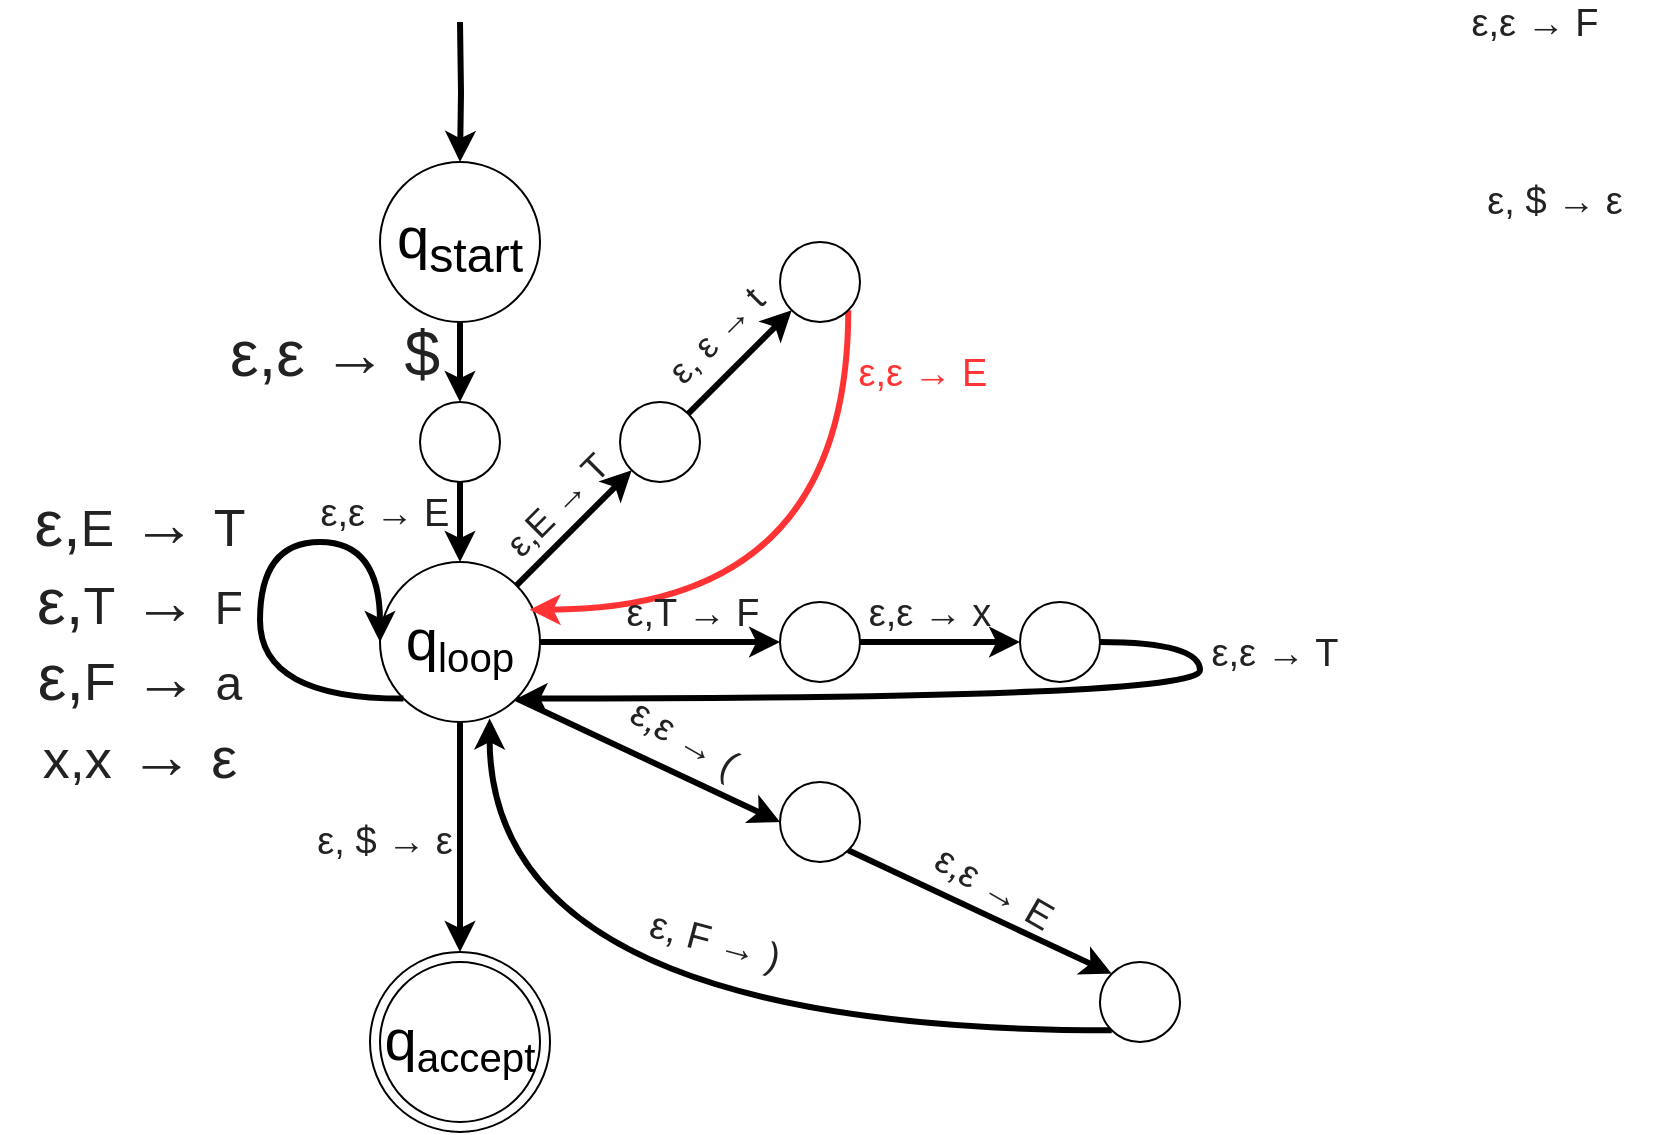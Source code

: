 <mxfile version="13.10.9" type="device"><diagram id="Hs0gJ2qPwZgNIryJ_9iU" name="Page-1"><mxGraphModel dx="1038" dy="548" grid="1" gridSize="10" guides="1" tooltips="1" connect="1" arrows="1" fold="1" page="1" pageScale="1" pageWidth="827" pageHeight="1169" math="0" shadow="0"><root><mxCell id="0"/><mxCell id="1" parent="0"/><mxCell id="V0c5DfcdGoESUrTI2VUB-137" value="" style="ellipse;whiteSpace=wrap;html=1;aspect=fixed;" vertex="1" parent="1"><mxGeometry x="195" y="475" width="90" height="90" as="geometry"/></mxCell><mxCell id="V0c5DfcdGoESUrTI2VUB-134" value="&lt;font style=&quot;font-size: 29px&quot;&gt;q&lt;/font&gt;&lt;font style=&quot;font-size: 24.167px&quot;&gt;&lt;sub&gt;accept&lt;/sub&gt;&lt;/font&gt;" style="ellipse;whiteSpace=wrap;html=1;aspect=fixed;" vertex="1" parent="1"><mxGeometry x="200" y="480" width="80" height="80" as="geometry"/></mxCell><mxCell id="V0c5DfcdGoESUrTI2VUB-150" style="edgeStyle=orthogonalEdgeStyle;rounded=0;orthogonalLoop=1;jettySize=auto;html=1;exitX=0.5;exitY=1;exitDx=0;exitDy=0;entryX=0.5;entryY=0;entryDx=0;entryDy=0;strokeWidth=3;" edge="1" parent="1" source="V0c5DfcdGoESUrTI2VUB-135" target="V0c5DfcdGoESUrTI2VUB-137"><mxGeometry relative="1" as="geometry"/></mxCell><mxCell id="V0c5DfcdGoESUrTI2VUB-151" style="rounded=0;orthogonalLoop=1;jettySize=auto;html=1;exitX=1;exitY=0;exitDx=0;exitDy=0;entryX=0;entryY=1;entryDx=0;entryDy=0;strokeWidth=3;" edge="1" parent="1" source="V0c5DfcdGoESUrTI2VUB-135" target="V0c5DfcdGoESUrTI2VUB-141"><mxGeometry relative="1" as="geometry"/></mxCell><mxCell id="V0c5DfcdGoESUrTI2VUB-154" style="edgeStyle=none;rounded=0;orthogonalLoop=1;jettySize=auto;html=1;exitX=1;exitY=0.5;exitDx=0;exitDy=0;entryX=0;entryY=0.5;entryDx=0;entryDy=0;strokeWidth=3;" edge="1" parent="1" source="V0c5DfcdGoESUrTI2VUB-135" target="V0c5DfcdGoESUrTI2VUB-139"><mxGeometry relative="1" as="geometry"/></mxCell><mxCell id="V0c5DfcdGoESUrTI2VUB-159" style="orthogonalLoop=1;jettySize=auto;html=1;exitX=1;exitY=1;exitDx=0;exitDy=0;entryX=0;entryY=0.5;entryDx=0;entryDy=0;strokeWidth=3;" edge="1" parent="1" source="V0c5DfcdGoESUrTI2VUB-135" target="V0c5DfcdGoESUrTI2VUB-144"><mxGeometry relative="1" as="geometry"/></mxCell><mxCell id="V0c5DfcdGoESUrTI2VUB-135" value="&lt;font style=&quot;font-size: 29px&quot;&gt;q&lt;/font&gt;&lt;font style=&quot;font-size: 24.167px&quot;&gt;&lt;sub&gt;loop&lt;/sub&gt;&lt;/font&gt;" style="ellipse;whiteSpace=wrap;html=1;aspect=fixed;" vertex="1" parent="1"><mxGeometry x="200" y="280" width="80" height="80" as="geometry"/></mxCell><mxCell id="V0c5DfcdGoESUrTI2VUB-148" style="edgeStyle=orthogonalEdgeStyle;rounded=0;orthogonalLoop=1;jettySize=auto;html=1;exitX=0.5;exitY=1;exitDx=0;exitDy=0;entryX=0.5;entryY=0;entryDx=0;entryDy=0;strokeWidth=3;" edge="1" parent="1" source="V0c5DfcdGoESUrTI2VUB-136" target="V0c5DfcdGoESUrTI2VUB-138"><mxGeometry relative="1" as="geometry"/></mxCell><mxCell id="V0c5DfcdGoESUrTI2VUB-136" value="&lt;font style=&quot;font-size: 29px&quot;&gt;q&lt;sub&gt;start&lt;/sub&gt;&lt;/font&gt;" style="ellipse;whiteSpace=wrap;html=1;aspect=fixed;" vertex="1" parent="1"><mxGeometry x="200" y="80" width="80" height="80" as="geometry"/></mxCell><mxCell id="V0c5DfcdGoESUrTI2VUB-149" style="edgeStyle=orthogonalEdgeStyle;rounded=0;orthogonalLoop=1;jettySize=auto;html=1;exitX=0.5;exitY=1;exitDx=0;exitDy=0;entryX=0.5;entryY=0;entryDx=0;entryDy=0;strokeWidth=3;" edge="1" parent="1" source="V0c5DfcdGoESUrTI2VUB-138" target="V0c5DfcdGoESUrTI2VUB-135"><mxGeometry relative="1" as="geometry"/></mxCell><mxCell id="V0c5DfcdGoESUrTI2VUB-138" value="" style="ellipse;whiteSpace=wrap;html=1;aspect=fixed;" vertex="1" parent="1"><mxGeometry x="220" y="200" width="40" height="40" as="geometry"/></mxCell><mxCell id="V0c5DfcdGoESUrTI2VUB-155" style="edgeStyle=none;rounded=0;orthogonalLoop=1;jettySize=auto;html=1;exitX=1;exitY=0.5;exitDx=0;exitDy=0;entryX=0;entryY=0.5;entryDx=0;entryDy=0;strokeWidth=3;" edge="1" parent="1" source="V0c5DfcdGoESUrTI2VUB-139" target="V0c5DfcdGoESUrTI2VUB-143"><mxGeometry relative="1" as="geometry"/></mxCell><mxCell id="V0c5DfcdGoESUrTI2VUB-139" value="" style="ellipse;whiteSpace=wrap;html=1;aspect=fixed;" vertex="1" parent="1"><mxGeometry x="400" y="300" width="40" height="40" as="geometry"/></mxCell><mxCell id="V0c5DfcdGoESUrTI2VUB-153" style="edgeStyle=orthogonalEdgeStyle;rounded=0;orthogonalLoop=1;jettySize=auto;html=1;exitX=1;exitY=1;exitDx=0;exitDy=0;entryX=0.935;entryY=0.298;entryDx=0;entryDy=0;strokeWidth=3;curved=1;entryPerimeter=0;strokeColor=#FF3333;" edge="1" parent="1" source="V0c5DfcdGoESUrTI2VUB-140" target="V0c5DfcdGoESUrTI2VUB-135"><mxGeometry relative="1" as="geometry"><Array as="points"><mxPoint x="434" y="304"/></Array></mxGeometry></mxCell><mxCell id="V0c5DfcdGoESUrTI2VUB-140" value="" style="ellipse;whiteSpace=wrap;html=1;aspect=fixed;" vertex="1" parent="1"><mxGeometry x="400" y="120" width="40" height="40" as="geometry"/></mxCell><mxCell id="V0c5DfcdGoESUrTI2VUB-152" style="edgeStyle=none;rounded=0;orthogonalLoop=1;jettySize=auto;html=1;exitX=1;exitY=0;exitDx=0;exitDy=0;entryX=0;entryY=1;entryDx=0;entryDy=0;strokeWidth=3;" edge="1" parent="1" source="V0c5DfcdGoESUrTI2VUB-141" target="V0c5DfcdGoESUrTI2VUB-140"><mxGeometry relative="1" as="geometry"/></mxCell><mxCell id="V0c5DfcdGoESUrTI2VUB-141" value="" style="ellipse;whiteSpace=wrap;html=1;aspect=fixed;" vertex="1" parent="1"><mxGeometry x="320" y="200" width="40" height="40" as="geometry"/></mxCell><mxCell id="V0c5DfcdGoESUrTI2VUB-156" style="edgeStyle=orthogonalEdgeStyle;rounded=0;orthogonalLoop=1;jettySize=auto;html=1;exitX=1;exitY=0;exitDx=0;exitDy=0;entryX=1;entryY=1;entryDx=0;entryDy=0;strokeWidth=3;curved=1;" edge="1" parent="1" source="V0c5DfcdGoESUrTI2VUB-186" target="V0c5DfcdGoESUrTI2VUB-135"><mxGeometry relative="1" as="geometry"><Array as="points"><mxPoint x="610" y="320"/><mxPoint x="610" y="348"/></Array></mxGeometry></mxCell><mxCell id="V0c5DfcdGoESUrTI2VUB-143" value="" style="ellipse;whiteSpace=wrap;html=1;aspect=fixed;" vertex="1" parent="1"><mxGeometry x="520" y="300" width="40" height="40" as="geometry"/></mxCell><mxCell id="V0c5DfcdGoESUrTI2VUB-160" style="edgeStyle=none;orthogonalLoop=1;jettySize=auto;html=1;exitX=1;exitY=1;exitDx=0;exitDy=0;entryX=0;entryY=0;entryDx=0;entryDy=0;strokeWidth=3;" edge="1" parent="1" source="V0c5DfcdGoESUrTI2VUB-144" target="V0c5DfcdGoESUrTI2VUB-147"><mxGeometry relative="1" as="geometry"/></mxCell><mxCell id="V0c5DfcdGoESUrTI2VUB-144" value="" style="ellipse;whiteSpace=wrap;html=1;aspect=fixed;" vertex="1" parent="1"><mxGeometry x="400" y="390" width="40" height="40" as="geometry"/></mxCell><mxCell id="V0c5DfcdGoESUrTI2VUB-146" style="edgeStyle=orthogonalEdgeStyle;rounded=0;orthogonalLoop=1;jettySize=auto;html=1;exitX=0.5;exitY=1;exitDx=0;exitDy=0;" edge="1" parent="1" source="V0c5DfcdGoESUrTI2VUB-140" target="V0c5DfcdGoESUrTI2VUB-140"><mxGeometry relative="1" as="geometry"/></mxCell><mxCell id="V0c5DfcdGoESUrTI2VUB-158" style="edgeStyle=orthogonalEdgeStyle;curved=1;rounded=0;orthogonalLoop=1;jettySize=auto;html=1;exitX=0;exitY=1;exitDx=0;exitDy=0;entryX=0.685;entryY=0.978;entryDx=0;entryDy=0;entryPerimeter=0;strokeWidth=3;" edge="1" parent="1" source="V0c5DfcdGoESUrTI2VUB-147" target="V0c5DfcdGoESUrTI2VUB-135"><mxGeometry relative="1" as="geometry"/></mxCell><mxCell id="V0c5DfcdGoESUrTI2VUB-147" value="" style="ellipse;whiteSpace=wrap;html=1;aspect=fixed;" vertex="1" parent="1"><mxGeometry x="560" y="480" width="40" height="40" as="geometry"/></mxCell><mxCell id="V0c5DfcdGoESUrTI2VUB-162" style="edgeStyle=orthogonalEdgeStyle;rounded=0;orthogonalLoop=1;jettySize=auto;html=1;strokeWidth=3;entryX=0.5;entryY=0;entryDx=0;entryDy=0;" edge="1" parent="1" target="V0c5DfcdGoESUrTI2VUB-136"><mxGeometry relative="1" as="geometry"><mxPoint x="240" y="10" as="sourcePoint"/><mxPoint x="220" y="60" as="targetPoint"/></mxGeometry></mxCell><mxCell id="V0c5DfcdGoESUrTI2VUB-167" style="edgeStyle=orthogonalEdgeStyle;curved=1;orthogonalLoop=1;jettySize=auto;html=1;exitX=0;exitY=1;exitDx=0;exitDy=0;entryX=0;entryY=0.5;entryDx=0;entryDy=0;strokeWidth=3;" edge="1" parent="1" source="V0c5DfcdGoESUrTI2VUB-135" target="V0c5DfcdGoESUrTI2VUB-135"><mxGeometry relative="1" as="geometry"><Array as="points"><mxPoint x="140" y="348"/><mxPoint x="140" y="270"/><mxPoint x="200" y="270"/></Array></mxGeometry></mxCell><mxCell id="V0c5DfcdGoESUrTI2VUB-168" value="&lt;div style=&quot;text-align: center&quot;&gt;&lt;span style=&quot;color: rgb(34 , 34 , 34) ; font-family: &amp;#34;google sans&amp;#34; , &amp;#34;arial&amp;#34; , sans-serif ; font-size: 32px ; text-align: left&quot;&gt;ε,&lt;/span&gt;&lt;font color=&quot;#222222&quot; face=&quot;google sans, arial, sans-serif&quot;&gt;&lt;span style=&quot;font-size: 32px&quot;&gt;ε &lt;/span&gt;&lt;span style=&quot;font-size: 32px&quot;&gt;→ $&lt;/span&gt;&lt;/font&gt;&lt;/div&gt;&lt;font color=&quot;#222222&quot; face=&quot;google sans, arial, sans-serif&quot;&gt;&lt;span style=&quot;font-size: 32px&quot;&gt;&amp;nbsp;&lt;/span&gt;&lt;/font&gt;" style="text;html=1;strokeColor=none;fillColor=none;align=center;verticalAlign=middle;whiteSpace=wrap;rounded=0;" vertex="1" parent="1"><mxGeometry x="120" y="190" width="115" height="10" as="geometry"/></mxCell><mxCell id="V0c5DfcdGoESUrTI2VUB-170" value="&lt;div style=&quot;text-align: center&quot;&gt;&lt;span style=&quot;color: rgb(34 , 34 , 34) ; font-family: &amp;#34;google sans&amp;#34; , &amp;#34;arial&amp;#34; , sans-serif ; font-size: 32px ; text-align: left&quot;&gt;ε,&lt;/span&gt;&lt;span style=&quot;color: rgb(34 , 34 , 34) ; font-family: &amp;#34;google sans&amp;#34; , &amp;#34;arial&amp;#34; , sans-serif ; text-align: left&quot;&gt;&lt;font style=&quot;font-size: 25px&quot;&gt;E&lt;/font&gt;&lt;/span&gt;&lt;font color=&quot;#222222&quot; face=&quot;google sans, arial, sans-serif&quot;&gt;&lt;span style=&quot;font-size: 32px&quot;&gt;&amp;nbsp;&lt;/span&gt;&lt;span style=&quot;font-size: 32px&quot;&gt;→ &lt;/span&gt;&lt;font style=&quot;font-size: 26px&quot;&gt;T&lt;/font&gt;&lt;/font&gt;&lt;/div&gt;&lt;div style=&quot;text-align: center&quot;&gt;&lt;span style=&quot;color: rgb(34 , 34 , 34) ; font-family: &amp;#34;google sans&amp;#34; , &amp;#34;arial&amp;#34; , sans-serif ; font-size: 32px ; text-align: left&quot;&gt;ε,&lt;/span&gt;&lt;span style=&quot;color: rgb(34 , 34 , 34) ; font-family: &amp;#34;google sans&amp;#34; , &amp;#34;arial&amp;#34; , sans-serif ; text-align: left&quot;&gt;&lt;font style=&quot;font-size: 26px&quot;&gt;T&lt;/font&gt;&lt;/span&gt;&lt;font color=&quot;#222222&quot; face=&quot;google sans, arial, sans-serif&quot;&gt;&lt;span style=&quot;font-size: 32px&quot;&gt;&amp;nbsp;&lt;/span&gt;&lt;span style=&quot;font-size: 32px&quot;&gt;→ &lt;/span&gt;&lt;font style=&quot;font-size: 23px&quot;&gt;F&lt;/font&gt;&lt;/font&gt;&lt;font color=&quot;#222222&quot; face=&quot;google sans, arial, sans-serif&quot;&gt;&lt;span style=&quot;font-size: 32px&quot;&gt;&lt;br&gt;&lt;/span&gt;&lt;/font&gt;&lt;/div&gt;&lt;div style=&quot;text-align: center&quot;&gt;&lt;span style=&quot;color: rgb(34 , 34 , 34) ; font-family: &amp;#34;google sans&amp;#34; , &amp;#34;arial&amp;#34; , sans-serif ; font-size: 32px ; text-align: left&quot;&gt;ε,&lt;/span&gt;&lt;span style=&quot;color: rgb(34 , 34 , 34) ; font-family: &amp;#34;google sans&amp;#34; , &amp;#34;arial&amp;#34; , sans-serif ; text-align: left&quot;&gt;&lt;font style=&quot;font-size: 26px&quot;&gt;F&lt;/font&gt;&lt;/span&gt;&lt;font color=&quot;#222222&quot; face=&quot;google sans, arial, sans-serif&quot;&gt;&lt;span style=&quot;font-size: 32px&quot;&gt;&amp;nbsp;&lt;/span&gt;&lt;span style=&quot;font-size: 32px&quot;&gt;→ &lt;/span&gt;&lt;font style=&quot;font-size: 24px&quot;&gt;a&lt;/font&gt;&lt;/font&gt;&lt;font color=&quot;#222222&quot; face=&quot;google sans, arial, sans-serif&quot;&gt;&lt;span style=&quot;font-size: 32px&quot;&gt;&lt;br&gt;&lt;/span&gt;&lt;/font&gt;&lt;/div&gt;&lt;div style=&quot;text-align: center&quot;&gt;&lt;span style=&quot;color: rgb(34 , 34 , 34) ; font-family: &amp;#34;google sans&amp;#34; , &amp;#34;arial&amp;#34; , sans-serif ; text-align: left&quot;&gt;&lt;font style=&quot;font-size: 27px&quot;&gt;x,x&lt;/font&gt;&lt;/span&gt;&lt;font color=&quot;#222222&quot; face=&quot;google sans, arial, sans-serif&quot;&gt;&lt;span style=&quot;font-size: 32px&quot;&gt;&amp;nbsp;&lt;/span&gt;&lt;span style=&quot;font-size: 32px&quot;&gt;→&amp;nbsp;&lt;/span&gt;&lt;/font&gt;&lt;span style=&quot;font-size: 29px ; color: rgb(34 , 34 , 34) ; font-family: &amp;#34;google sans&amp;#34; , &amp;#34;arial&amp;#34; , sans-serif&quot;&gt;ε&lt;/span&gt;&lt;/div&gt;&lt;div style=&quot;text-align: center&quot;&gt;&lt;span style=&quot;color: rgba(0 , 0 , 0 , 0) ; font-family: monospace ; font-size: 0px&quot;&gt;%3CmxGraphModel%3E%3Croot%3E%3CmxCell%20id%3D%220%22%2F%3E%3CmxCell%20id%3D%221%22%20parent%3D%220%22%2F%3E%3CmxCell%20id%3D%222%22%20value%3D%22%26lt%3Bdiv%20style%3D%26quot%3Btext-align%3A%20center%26quot%3B%26gt%3B%26lt%3Bspan%20style%3D%26quot%3Bcolor%3A%20rgb(34%20%2C%2034%20%2C%2034)%20%3B%20font-family%3A%20%26amp%3B%2334%3Bgoogle%20sans%26amp%3B%2334%3B%20%2C%20%26amp%3B%2334%3Barial%26amp%3B%2334%3B%20%2C%20sans-serif%20%3B%20font-size%3A%2032px%20%3B%20text-align%3A%20left%26quot%3B%26gt%3B%CE%B5%2C%26lt%3B%2Fspan%26gt%3B%26lt%3Bfont%20color%3D%26quot%3B%23222222%26quot%3B%20face%3D%26quot%3Bgoogle%20sans%2C%20arial%2C%20sans-serif%26quot%3B%26gt%3B%26lt%3Bspan%20style%3D%26quot%3Bfont-size%3A%2032px%26quot%3B%26gt%3B%CE%B5%20%26lt%3B%2Fspan%26gt%3B%26lt%3Bspan%20style%3D%26quot%3Bfont-size%3A%2032px%26quot%3B%26gt%3B%E2%86%92%20%24%26lt%3B%2Fspan%26gt%3B%26lt%3B%2Ffont%26gt%3B%26lt%3B%2Fdiv%26gt%3B%26lt%3Bfont%20color%3D%26quot%3B%23222222%26quot%3B%20face%3D%26quot%3Bgoogle%20sans%2C%20arial%2C%20sans-serif%26quot%3B%26gt%3B%26lt%3Bspan%20style%3D%26quot%3Bfont-size%3A%2032px%26quot%3B%26gt%3B%26amp%3Bnbsp%3B%26lt%3B%2Fspan%26gt%3B%26lt%3B%2Ffont%26gt%3B%22%20style%3D%22text%3Bhtml%3D1%3BstrokeColor%3Dnone%3BfillColor%3Dnone%3Balign%3Dcenter%3BverticalAlign%3Dmiddle%3BwhiteSpace%3Dwrap%3Brounded%3D0%3B%22%20vertex%3D%221%22%20parent%3D%221%22%3E%3CmxGeometry%20x%3D%22120%22%20y%3D%22190%22%20width%3D%22115%22%20height%3D%2210%22%20as%3D%22geometry%22%2F%3E%3C%2FmxCell%3E%3C%2Froot%3E%3C%2FmxGraphModel%3E&lt;/span&gt;&lt;/div&gt;&lt;font color=&quot;#222222&quot; face=&quot;google sans, arial, sans-serif&quot;&gt;&lt;span style=&quot;font-size: 32px&quot;&gt;&amp;nbsp;&lt;/span&gt;&lt;/font&gt;" style="text;html=1;strokeColor=none;fillColor=none;align=center;verticalAlign=middle;whiteSpace=wrap;rounded=0;" vertex="1" parent="1"><mxGeometry x="10" y="340" width="140" height="10" as="geometry"/></mxCell><mxCell id="V0c5DfcdGoESUrTI2VUB-173" value="&lt;div style=&quot;text-align: center ; font-size: 18px&quot;&gt;&lt;span style=&quot;color: rgb(34 , 34 , 34) ; font-family: &amp;#34;google sans&amp;#34; , &amp;#34;arial&amp;#34; , sans-serif ; text-align: left&quot;&gt;ε,E&lt;/span&gt;&lt;font color=&quot;#222222&quot; face=&quot;google sans, arial, sans-serif&quot; style=&quot;font-size: 18px&quot;&gt;&lt;span&gt;&amp;nbsp;&lt;/span&gt;&lt;span&gt;→ T&lt;/span&gt;&lt;/font&gt;&lt;/div&gt;&lt;font color=&quot;#222222&quot; face=&quot;google sans, arial, sans-serif&quot;&gt;&lt;span style=&quot;font-size: 32px&quot;&gt;&amp;nbsp;&lt;/span&gt;&lt;/font&gt;" style="text;html=1;strokeColor=none;fillColor=none;align=center;verticalAlign=middle;whiteSpace=wrap;rounded=0;rotation=-45;" vertex="1" parent="1"><mxGeometry x="245" y="260" width="115" height="10" as="geometry"/></mxCell><mxCell id="V0c5DfcdGoESUrTI2VUB-175" value="&lt;div style=&quot;text-align: center ; font-size: 18px&quot;&gt;&lt;br&gt;&lt;/div&gt;&lt;span style=&quot;color: rgb(34 , 34 , 34) ; font-family: &amp;#34;google sans&amp;#34; , &amp;#34;arial&amp;#34; , sans-serif ; font-size: 18px ; text-align: left&quot;&gt;ε,&amp;nbsp;&lt;/span&gt;&lt;span style=&quot;color: rgb(34 , 34 , 34) ; font-family: &amp;#34;google sans&amp;#34; , &amp;#34;arial&amp;#34; , sans-serif ; font-size: 18px ; text-align: left&quot;&gt;ε&lt;/span&gt;&lt;span style=&quot;font-size: 18px ; color: rgb(34 , 34 , 34) ; font-family: &amp;#34;google sans&amp;#34; , &amp;#34;arial&amp;#34; , sans-serif&quot;&gt;&amp;nbsp;&lt;/span&gt;&lt;span style=&quot;font-size: 18px ; color: rgb(34 , 34 , 34) ; font-family: &amp;#34;google sans&amp;#34; , &amp;#34;arial&amp;#34; , sans-serif&quot;&gt;→ t&lt;/span&gt;&lt;span style=&quot;color: rgb(34 , 34 , 34) ; font-family: &amp;#34;google sans&amp;#34; , &amp;#34;arial&amp;#34; , sans-serif ; font-size: 18px ; text-align: left&quot;&gt;&lt;br&gt;&lt;/span&gt;&lt;font color=&quot;#222222&quot; face=&quot;google sans, arial, sans-serif&quot;&gt;&lt;span style=&quot;font-size: 32px&quot;&gt;&amp;nbsp;&lt;/span&gt;&lt;/font&gt;" style="text;html=1;strokeColor=none;fillColor=none;align=center;verticalAlign=middle;whiteSpace=wrap;rounded=0;rotation=-45;" vertex="1" parent="1"><mxGeometry x="280" y="120" width="190" height="106.52" as="geometry"/></mxCell><mxCell id="V0c5DfcdGoESUrTI2VUB-179" value="&lt;div style=&quot;text-align: center ; font-size: 19px&quot;&gt;&lt;span style=&quot;color: rgb(34 , 34 , 34) ; font-family: &amp;#34;google sans&amp;#34; , &amp;#34;arial&amp;#34; , sans-serif ; text-align: left&quot;&gt;ε,&lt;/span&gt;&lt;font color=&quot;#222222&quot; face=&quot;google sans, arial, sans-serif&quot; style=&quot;font-size: 19px&quot;&gt;&lt;span&gt;ε &lt;/span&gt;&lt;font style=&quot;font-size: 19px&quot;&gt;→ E&lt;/font&gt;&lt;/font&gt;&lt;/div&gt;&lt;font color=&quot;#222222&quot; face=&quot;google sans, arial, sans-serif&quot;&gt;&lt;span style=&quot;font-size: 32px&quot;&gt;&amp;nbsp;&lt;/span&gt;&lt;/font&gt;" style="text;html=1;strokeColor=none;fillColor=none;align=center;verticalAlign=middle;whiteSpace=wrap;rounded=0;" vertex="1" parent="1"><mxGeometry x="145" y="270" width="115" height="10" as="geometry"/></mxCell><mxCell id="V0c5DfcdGoESUrTI2VUB-181" value="&lt;div style=&quot;text-align: center ; font-size: 19px&quot;&gt;&lt;font color=&quot;#ff3333&quot;&gt;&lt;span style=&quot;font-family: &amp;#34;google sans&amp;#34; , &amp;#34;arial&amp;#34; , sans-serif ; text-align: left&quot;&gt;ε,&lt;/span&gt;&lt;font face=&quot;google sans, arial, sans-serif&quot; style=&quot;font-size: 19px&quot;&gt;&lt;span&gt;ε &lt;/span&gt;&lt;font style=&quot;font-size: 19px&quot;&gt;→ E&lt;/font&gt;&lt;/font&gt;&lt;/font&gt;&lt;/div&gt;&lt;font face=&quot;google sans, arial, sans-serif&quot; color=&quot;#ff3333&quot;&gt;&lt;span style=&quot;font-size: 32px&quot;&gt;&amp;nbsp;&lt;/span&gt;&lt;/font&gt;" style="text;html=1;strokeColor=none;fillColor=none;align=center;verticalAlign=middle;whiteSpace=wrap;rounded=0;" vertex="1" parent="1"><mxGeometry x="414" y="200" width="115" height="10" as="geometry"/></mxCell><mxCell id="V0c5DfcdGoESUrTI2VUB-182" value="&lt;div style=&quot;text-align: center ; font-size: 19px&quot;&gt;&lt;span style=&quot;color: rgb(34 , 34 , 34) ; font-family: &amp;#34;google sans&amp;#34; , &amp;#34;arial&amp;#34; , sans-serif ; text-align: left&quot;&gt;ε,T&lt;/span&gt;&lt;font color=&quot;#222222&quot; face=&quot;google sans, arial, sans-serif&quot; style=&quot;font-size: 19px&quot;&gt;&lt;span&gt;&amp;nbsp;&lt;/span&gt;&lt;font style=&quot;font-size: 19px&quot;&gt;→ F&lt;/font&gt;&lt;/font&gt;&lt;/div&gt;&lt;font color=&quot;#222222&quot; face=&quot;google sans, arial, sans-serif&quot;&gt;&lt;span style=&quot;font-size: 32px&quot;&gt;&amp;nbsp;&lt;/span&gt;&lt;/font&gt;" style="text;html=1;strokeColor=none;fillColor=none;align=center;verticalAlign=middle;whiteSpace=wrap;rounded=0;" vertex="1" parent="1"><mxGeometry x="299" y="320" width="115" height="10" as="geometry"/></mxCell><mxCell id="V0c5DfcdGoESUrTI2VUB-183" value="&lt;span style=&quot;color: rgb(34 , 34 , 34) ; font-family: &amp;#34;google sans&amp;#34; , &amp;#34;arial&amp;#34; , sans-serif ; font-size: 19px ; text-align: left&quot;&gt;ε,&lt;/span&gt;&lt;span style=&quot;color: rgb(34 , 34 , 34) ; font-family: &amp;#34;google sans&amp;#34; , &amp;#34;arial&amp;#34; , sans-serif ; font-size: 19px ; text-align: left&quot;&gt;ε&lt;/span&gt;&lt;span style=&quot;font-size: 19px ; color: rgb(34 , 34 , 34) ; font-family: &amp;#34;google sans&amp;#34; , &amp;#34;arial&amp;#34; , sans-serif&quot;&gt;&amp;nbsp;&lt;/span&gt;&lt;font style=&quot;font-size: 19px ; color: rgb(34 , 34 , 34) ; font-family: &amp;#34;google sans&amp;#34; , &amp;#34;arial&amp;#34; , sans-serif&quot;&gt;→ F&lt;/font&gt;&lt;span style=&quot;color: rgb(34 , 34 , 34) ; font-family: &amp;#34;google sans&amp;#34; , &amp;#34;arial&amp;#34; , sans-serif ; font-size: 19px ; text-align: left&quot;&gt;&lt;br&gt;&lt;/span&gt;&lt;font color=&quot;#222222&quot; face=&quot;google sans, arial, sans-serif&quot;&gt;&lt;span style=&quot;font-size: 32px&quot;&gt;&amp;nbsp;&lt;/span&gt;&lt;/font&gt;" style="text;html=1;strokeColor=none;fillColor=none;align=center;verticalAlign=middle;whiteSpace=wrap;rounded=0;" vertex="1" parent="1"><mxGeometry x="720" width="115" height="60" as="geometry"/></mxCell><mxCell id="V0c5DfcdGoESUrTI2VUB-186" value="&lt;span style=&quot;color: rgb(34 , 34 , 34) ; font-family: &amp;#34;google sans&amp;#34; , &amp;#34;arial&amp;#34; , sans-serif ; font-size: 19px ; text-align: left&quot;&gt;ε,&lt;/span&gt;&lt;span style=&quot;color: rgb(34 , 34 , 34) ; font-family: &amp;#34;google sans&amp;#34; , &amp;#34;arial&amp;#34; , sans-serif ; font-size: 19px ; text-align: left&quot;&gt;ε&lt;/span&gt;&lt;span style=&quot;font-size: 19px ; color: rgb(34 , 34 , 34) ; font-family: &amp;#34;google sans&amp;#34; , &amp;#34;arial&amp;#34; , sans-serif&quot;&gt;&amp;nbsp;&lt;/span&gt;&lt;font style=&quot;font-size: 19px ; color: rgb(34 , 34 , 34) ; font-family: &amp;#34;google sans&amp;#34; , &amp;#34;arial&amp;#34; , sans-serif&quot;&gt;→ x&lt;/font&gt;&lt;span style=&quot;color: rgb(34 , 34 , 34) ; font-family: &amp;#34;google sans&amp;#34; , &amp;#34;arial&amp;#34; , sans-serif ; font-size: 19px ; text-align: left&quot;&gt;&lt;br&gt;&lt;/span&gt;&lt;font color=&quot;#222222&quot; face=&quot;google sans, arial, sans-serif&quot;&gt;&lt;span style=&quot;font-size: 32px&quot;&gt;&amp;nbsp;&lt;/span&gt;&lt;/font&gt;" style="text;html=1;strokeColor=none;fillColor=none;align=center;verticalAlign=middle;whiteSpace=wrap;rounded=0;" vertex="1" parent="1"><mxGeometry x="390" y="320" width="170" height="10" as="geometry"/></mxCell><mxCell id="V0c5DfcdGoESUrTI2VUB-191" value="&lt;span style=&quot;color: rgb(34 , 34 , 34) ; font-family: &amp;#34;google sans&amp;#34; , &amp;#34;arial&amp;#34; , sans-serif ; font-size: 19px ; text-align: left&quot;&gt;ε,&lt;/span&gt;&lt;span style=&quot;color: rgb(34 , 34 , 34) ; font-family: &amp;#34;google sans&amp;#34; , &amp;#34;arial&amp;#34; , sans-serif ; font-size: 19px ; text-align: left&quot;&gt;ε&lt;/span&gt;&lt;span style=&quot;font-size: 19px ; color: rgb(34 , 34 , 34) ; font-family: &amp;#34;google sans&amp;#34; , &amp;#34;arial&amp;#34; , sans-serif&quot;&gt;&amp;nbsp;&lt;/span&gt;&lt;font style=&quot;font-size: 19px ; color: rgb(34 , 34 , 34) ; font-family: &amp;#34;google sans&amp;#34; , &amp;#34;arial&amp;#34; , sans-serif&quot;&gt;→ T&lt;/font&gt;&lt;span style=&quot;color: rgb(34 , 34 , 34) ; font-family: &amp;#34;google sans&amp;#34; , &amp;#34;arial&amp;#34; , sans-serif ; font-size: 19px ; text-align: left&quot;&gt;&lt;br&gt;&lt;/span&gt;&lt;font color=&quot;#222222&quot; face=&quot;google sans, arial, sans-serif&quot;&gt;&lt;span style=&quot;font-size: 32px&quot;&gt;&amp;nbsp;&lt;/span&gt;&lt;/font&gt;" style="text;html=1;strokeColor=none;fillColor=none;align=center;verticalAlign=middle;whiteSpace=wrap;rounded=0;" vertex="1" parent="1"><mxGeometry x="590" y="315" width="115" height="60" as="geometry"/></mxCell><mxCell id="V0c5DfcdGoESUrTI2VUB-192" value="&lt;span style=&quot;color: rgb(34 , 34 , 34) ; font-family: &amp;#34;google sans&amp;#34; , &amp;#34;arial&amp;#34; , sans-serif ; font-size: 19px ; text-align: left&quot;&gt;ε, $&lt;/span&gt;&lt;span style=&quot;font-size: 19px ; color: rgb(34 , 34 , 34) ; font-family: &amp;#34;google sans&amp;#34; , &amp;#34;arial&amp;#34; , sans-serif&quot;&gt;&amp;nbsp;&lt;/span&gt;&lt;font style=&quot;font-size: 19px ; color: rgb(34 , 34 , 34) ; font-family: &amp;#34;google sans&amp;#34; , &amp;#34;arial&amp;#34; , sans-serif&quot;&gt;→&amp;nbsp;&lt;/font&gt;&lt;span style=&quot;color: rgb(34 , 34 , 34) ; font-family: &amp;#34;google sans&amp;#34; , &amp;#34;arial&amp;#34; , sans-serif ; font-size: 19px ; text-align: left&quot;&gt;ε&lt;/span&gt;" style="text;html=1;strokeColor=none;fillColor=none;align=center;verticalAlign=middle;whiteSpace=wrap;rounded=0;" vertex="1" parent="1"><mxGeometry x="730" y="70" width="115" height="60" as="geometry"/></mxCell><mxCell id="V0c5DfcdGoESUrTI2VUB-193" value="&lt;span style=&quot;color: rgb(34 , 34 , 34) ; font-family: &amp;#34;google sans&amp;#34; , &amp;#34;arial&amp;#34; , sans-serif ; font-size: 19px ; text-align: left&quot;&gt;ε, $&lt;/span&gt;&lt;span style=&quot;font-size: 19px ; color: rgb(34 , 34 , 34) ; font-family: &amp;#34;google sans&amp;#34; , &amp;#34;arial&amp;#34; , sans-serif&quot;&gt;&amp;nbsp;&lt;/span&gt;&lt;font style=&quot;font-size: 19px ; color: rgb(34 , 34 , 34) ; font-family: &amp;#34;google sans&amp;#34; , &amp;#34;arial&amp;#34; , sans-serif&quot;&gt;→&amp;nbsp;&lt;/font&gt;&lt;span style=&quot;color: rgb(34 , 34 , 34) ; font-family: &amp;#34;google sans&amp;#34; , &amp;#34;arial&amp;#34; , sans-serif ; font-size: 19px ; text-align: left&quot;&gt;ε&lt;/span&gt;" style="text;html=1;strokeColor=none;fillColor=none;align=center;verticalAlign=middle;whiteSpace=wrap;rounded=0;" vertex="1" parent="1"><mxGeometry x="145" y="390" width="115" height="60" as="geometry"/></mxCell><mxCell id="V0c5DfcdGoESUrTI2VUB-194" value="&lt;span style=&quot;color: rgb(34 , 34 , 34) ; font-family: &amp;#34;google sans&amp;#34; , &amp;#34;arial&amp;#34; , sans-serif ; font-size: 19px ; text-align: left&quot;&gt;ε, F&lt;/span&gt;&lt;span style=&quot;font-size: 19px ; color: rgb(34 , 34 , 34) ; font-family: &amp;#34;google sans&amp;#34; , &amp;#34;arial&amp;#34; , sans-serif&quot;&gt;&amp;nbsp;&lt;/span&gt;&lt;font style=&quot;font-size: 19px ; color: rgb(34 , 34 , 34) ; font-family: &amp;#34;google sans&amp;#34; , &amp;#34;arial&amp;#34; , sans-serif&quot;&gt;→ )&lt;/font&gt;" style="text;html=1;strokeColor=none;fillColor=none;align=center;verticalAlign=middle;whiteSpace=wrap;rounded=0;rotation=15;" vertex="1" parent="1"><mxGeometry x="310" y="440" width="115" height="60" as="geometry"/></mxCell><mxCell id="V0c5DfcdGoESUrTI2VUB-195" value="&lt;span style=&quot;color: rgb(34 , 34 , 34) ; font-family: &amp;#34;google sans&amp;#34; , &amp;#34;arial&amp;#34; , sans-serif ; font-size: 19px ; text-align: left&quot;&gt;ε,&lt;/span&gt;&lt;span style=&quot;color: rgb(34 , 34 , 34) ; font-family: &amp;#34;google sans&amp;#34; , &amp;#34;arial&amp;#34; , sans-serif ; font-size: 19px ; text-align: left&quot;&gt;ε&lt;/span&gt;&lt;span style=&quot;font-size: 19px ; color: rgb(34 , 34 , 34) ; font-family: &amp;#34;google sans&amp;#34; , &amp;#34;arial&amp;#34; , sans-serif&quot;&gt;&amp;nbsp;&lt;/span&gt;&lt;font style=&quot;font-size: 19px ; color: rgb(34 , 34 , 34) ; font-family: &amp;#34;google sans&amp;#34; , &amp;#34;arial&amp;#34; , sans-serif&quot;&gt;→ E&lt;/font&gt;&lt;span style=&quot;color: rgb(34 , 34 , 34) ; font-family: &amp;#34;google sans&amp;#34; , &amp;#34;arial&amp;#34; , sans-serif ; font-size: 19px ; text-align: left&quot;&gt;&lt;br&gt;&lt;/span&gt;&lt;font color=&quot;#222222&quot; face=&quot;google sans, arial, sans-serif&quot;&gt;&lt;span style=&quot;font-size: 32px&quot;&gt;&amp;nbsp;&lt;/span&gt;&lt;/font&gt;" style="text;html=1;strokeColor=none;fillColor=none;align=center;verticalAlign=middle;whiteSpace=wrap;rounded=0;rotation=30;" vertex="1" parent="1"><mxGeometry x="440" y="430" width="115" height="60" as="geometry"/></mxCell><mxCell id="V0c5DfcdGoESUrTI2VUB-196" value="&lt;span style=&quot;color: rgb(34 , 34 , 34) ; font-family: &amp;#34;google sans&amp;#34; , &amp;#34;arial&amp;#34; , sans-serif ; font-size: 19px ; text-align: left&quot;&gt;ε,&lt;/span&gt;&lt;span style=&quot;color: rgb(34 , 34 , 34) ; font-family: &amp;#34;google sans&amp;#34; , &amp;#34;arial&amp;#34; , sans-serif ; font-size: 19px ; text-align: left&quot;&gt;ε&lt;/span&gt;&lt;span style=&quot;font-size: 19px ; color: rgb(34 , 34 , 34) ; font-family: &amp;#34;google sans&amp;#34; , &amp;#34;arial&amp;#34; , sans-serif&quot;&gt;&amp;nbsp;&lt;/span&gt;&lt;font style=&quot;font-size: 19px ; color: rgb(34 , 34 , 34) ; font-family: &amp;#34;google sans&amp;#34; , &amp;#34;arial&amp;#34; , sans-serif&quot;&gt;→ (&lt;/font&gt;&lt;span style=&quot;color: rgb(34 , 34 , 34) ; font-family: &amp;#34;google sans&amp;#34; , &amp;#34;arial&amp;#34; , sans-serif ; font-size: 19px ; text-align: left&quot;&gt;&lt;br&gt;&lt;/span&gt;&lt;font color=&quot;#222222&quot; face=&quot;google sans, arial, sans-serif&quot;&gt;&lt;span style=&quot;font-size: 32px&quot;&gt;&amp;nbsp;&lt;/span&gt;&lt;/font&gt;" style="text;html=1;strokeColor=none;fillColor=none;align=center;verticalAlign=middle;whiteSpace=wrap;rounded=0;rotation=30;" vertex="1" parent="1"><mxGeometry x="285" y="330" width="115" height="110" as="geometry"/></mxCell></root></mxGraphModel></diagram></mxfile>